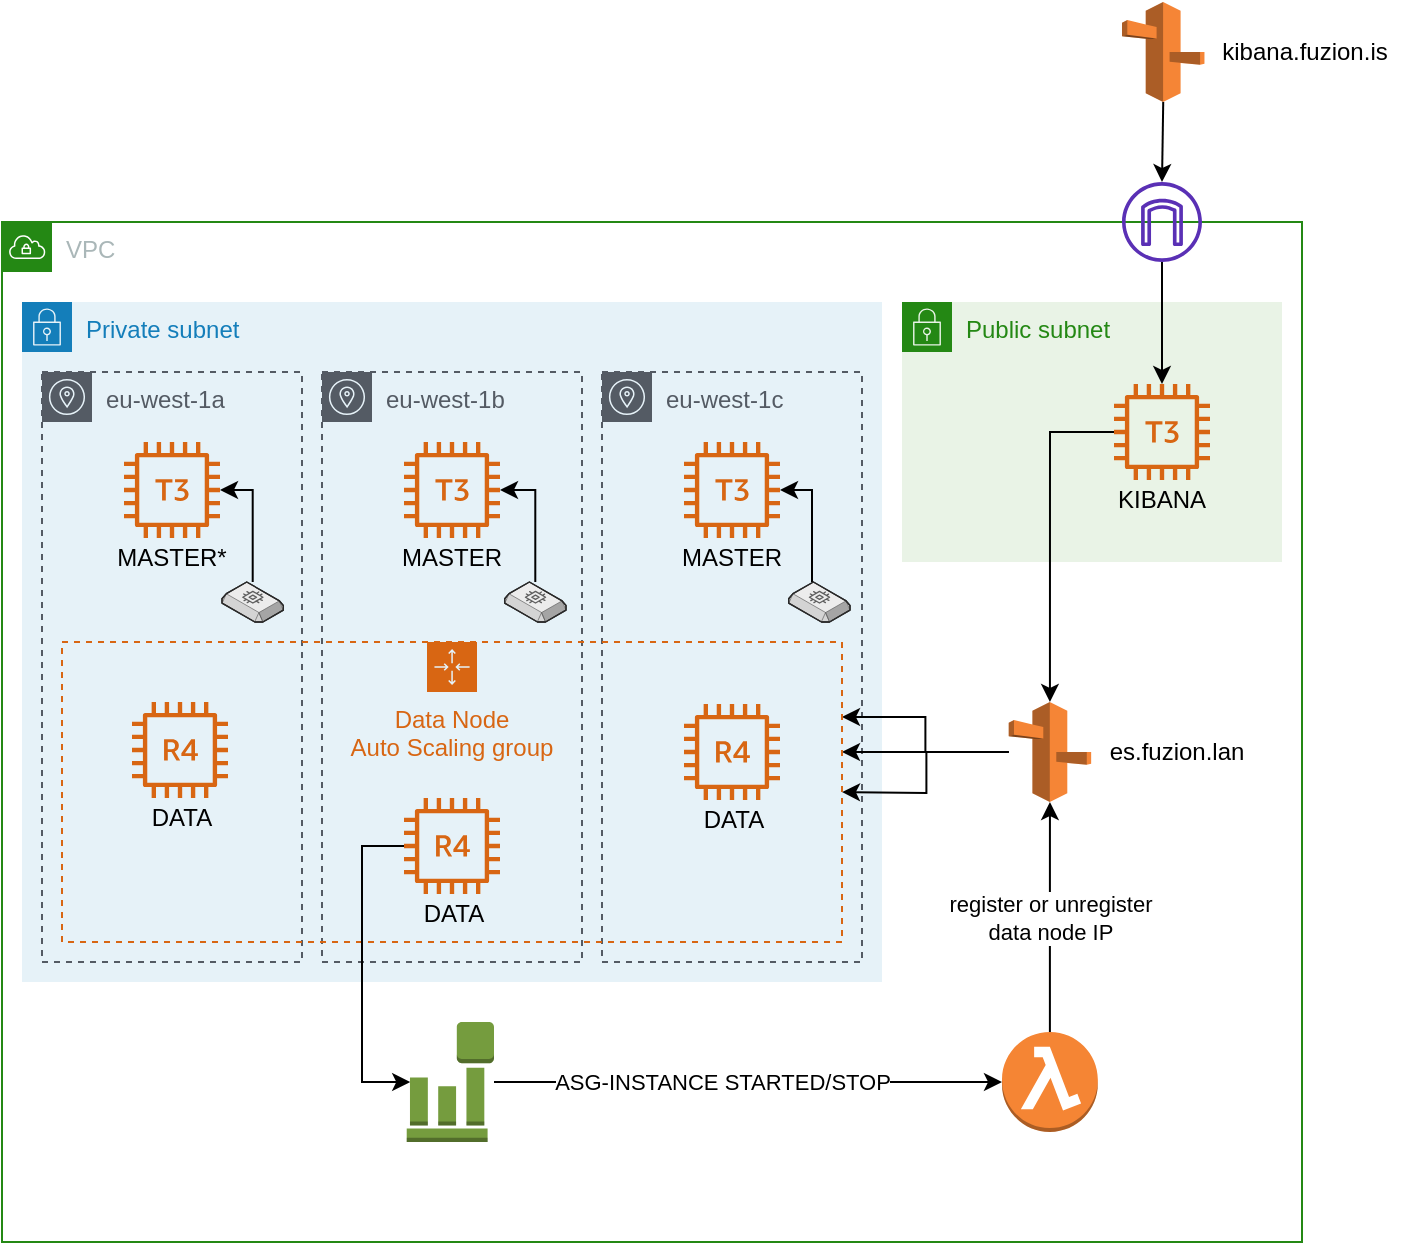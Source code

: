 <mxfile version="14.1.1" type="device"><diagram id="TO2odXtuGD69mqCRSaUe" name="Page-1"><mxGraphModel dx="1412" dy="792" grid="1" gridSize="10" guides="1" tooltips="1" connect="1" arrows="1" fold="1" page="1" pageScale="1" pageWidth="850" pageHeight="1100" math="0" shadow="0"><root><mxCell id="0"/><mxCell id="1" parent="0"/><mxCell id="qRUSB68Ip4GXI3maxAUa-1" value="VPC" style="points=[[0,0],[0.25,0],[0.5,0],[0.75,0],[1,0],[1,0.25],[1,0.5],[1,0.75],[1,1],[0.75,1],[0.5,1],[0.25,1],[0,1],[0,0.75],[0,0.5],[0,0.25]];outlineConnect=0;gradientColor=none;html=1;whiteSpace=wrap;fontSize=12;fontStyle=0;shape=mxgraph.aws4.group;grIcon=mxgraph.aws4.group_vpc;strokeColor=#248814;fillColor=none;verticalAlign=top;align=left;spacingLeft=30;fontColor=#AAB7B8;dashed=0;" vertex="1" parent="1"><mxGeometry x="40" y="120" width="650" height="510" as="geometry"/></mxCell><mxCell id="qRUSB68Ip4GXI3maxAUa-2" value="" style="outlineConnect=0;fontColor=#232F3E;gradientColor=none;fillColor=#5A30B5;strokeColor=none;dashed=0;verticalLabelPosition=bottom;verticalAlign=top;align=center;html=1;fontSize=12;fontStyle=0;aspect=fixed;pointerEvents=1;shape=mxgraph.aws4.internet_gateway;" vertex="1" parent="1"><mxGeometry x="600" y="100" width="40" height="40" as="geometry"/></mxCell><mxCell id="qRUSB68Ip4GXI3maxAUa-13" style="edgeStyle=orthogonalEdgeStyle;rounded=0;orthogonalLoop=1;jettySize=auto;html=1;exitX=0.5;exitY=1;exitDx=0;exitDy=0;exitPerimeter=0;" edge="1" parent="1" source="qRUSB68Ip4GXI3maxAUa-5" target="qRUSB68Ip4GXI3maxAUa-2"><mxGeometry relative="1" as="geometry"><Array as="points"><mxPoint x="620" y="60"/><mxPoint x="620" y="60"/></Array></mxGeometry></mxCell><mxCell id="qRUSB68Ip4GXI3maxAUa-5" value="" style="outlineConnect=0;dashed=0;verticalLabelPosition=bottom;verticalAlign=top;align=center;html=1;shape=mxgraph.aws3.route_53;fillColor=#F58536;gradientColor=none;" vertex="1" parent="1"><mxGeometry x="600" y="10" width="41.23" height="50" as="geometry"/></mxCell><mxCell id="qRUSB68Ip4GXI3maxAUa-8" value="&lt;div&gt;kibana.fuzion.is&lt;/div&gt;" style="text;html=1;align=center;verticalAlign=middle;resizable=0;points=[];autosize=1;" vertex="1" parent="1"><mxGeometry x="641.23" y="25" width="100" height="20" as="geometry"/></mxCell><mxCell id="qRUSB68Ip4GXI3maxAUa-9" value="Public subnet" style="points=[[0,0],[0.25,0],[0.5,0],[0.75,0],[1,0],[1,0.25],[1,0.5],[1,0.75],[1,1],[0.75,1],[0.5,1],[0.25,1],[0,1],[0,0.75],[0,0.5],[0,0.25]];outlineConnect=0;gradientColor=none;html=1;whiteSpace=wrap;fontSize=12;fontStyle=0;shape=mxgraph.aws4.group;grIcon=mxgraph.aws4.group_security_group;grStroke=0;strokeColor=#248814;fillColor=#E9F3E6;verticalAlign=top;align=left;spacingLeft=30;fontColor=#248814;dashed=0;" vertex="1" parent="1"><mxGeometry x="490" y="160" width="190" height="130" as="geometry"/></mxCell><mxCell id="qRUSB68Ip4GXI3maxAUa-10" value="Private subnet" style="points=[[0,0],[0.25,0],[0.5,0],[0.75,0],[1,0],[1,0.25],[1,0.5],[1,0.75],[1,1],[0.75,1],[0.5,1],[0.25,1],[0,1],[0,0.75],[0,0.5],[0,0.25]];outlineConnect=0;gradientColor=none;html=1;whiteSpace=wrap;fontSize=12;fontStyle=0;shape=mxgraph.aws4.group;grIcon=mxgraph.aws4.group_security_group;grStroke=0;strokeColor=#147EBA;fillColor=#E6F2F8;verticalAlign=top;align=left;spacingLeft=30;fontColor=#147EBA;dashed=0;" vertex="1" parent="1"><mxGeometry x="50" y="160" width="430" height="340" as="geometry"/></mxCell><mxCell id="qRUSB68Ip4GXI3maxAUa-43" style="edgeStyle=orthogonalEdgeStyle;rounded=0;orthogonalLoop=1;jettySize=auto;html=1;entryX=0.5;entryY=0;entryDx=0;entryDy=0;entryPerimeter=0;" edge="1" parent="1" source="qRUSB68Ip4GXI3maxAUa-6" target="qRUSB68Ip4GXI3maxAUa-25"><mxGeometry relative="1" as="geometry"/></mxCell><mxCell id="qRUSB68Ip4GXI3maxAUa-6" value="" style="outlineConnect=0;fontColor=#232F3E;gradientColor=none;fillColor=#D86613;strokeColor=none;dashed=0;verticalLabelPosition=bottom;verticalAlign=top;align=center;html=1;fontSize=12;fontStyle=0;aspect=fixed;pointerEvents=1;shape=mxgraph.aws4.t3_instance;" vertex="1" parent="1"><mxGeometry x="596" y="201" width="48" height="48" as="geometry"/></mxCell><mxCell id="qRUSB68Ip4GXI3maxAUa-11" value="KIBANA" style="text;html=1;strokeColor=none;fillColor=none;align=center;verticalAlign=middle;whiteSpace=wrap;rounded=0;" vertex="1" parent="1"><mxGeometry x="600" y="249" width="40" height="20" as="geometry"/></mxCell><mxCell id="qRUSB68Ip4GXI3maxAUa-14" style="edgeStyle=orthogonalEdgeStyle;rounded=0;orthogonalLoop=1;jettySize=auto;html=1;" edge="1" parent="1" source="qRUSB68Ip4GXI3maxAUa-2" target="qRUSB68Ip4GXI3maxAUa-6"><mxGeometry relative="1" as="geometry"/></mxCell><mxCell id="qRUSB68Ip4GXI3maxAUa-4" value="eu-west-1a" style="outlineConnect=0;gradientColor=none;html=1;whiteSpace=wrap;fontSize=12;fontStyle=0;shape=mxgraph.aws4.group;grIcon=mxgraph.aws4.group_availability_zone;strokeColor=#545B64;fillColor=none;verticalAlign=top;align=left;spacingLeft=30;fontColor=#545B64;dashed=1;" vertex="1" parent="1"><mxGeometry x="60" y="195" width="130" height="295" as="geometry"/></mxCell><mxCell id="qRUSB68Ip4GXI3maxAUa-17" value="" style="outlineConnect=0;fontColor=#232F3E;gradientColor=none;fillColor=#D86613;strokeColor=none;dashed=0;verticalLabelPosition=bottom;verticalAlign=top;align=center;html=1;fontSize=12;fontStyle=0;aspect=fixed;pointerEvents=1;shape=mxgraph.aws4.t3_instance;" vertex="1" parent="1"><mxGeometry x="101" y="230" width="48" height="48" as="geometry"/></mxCell><mxCell id="qRUSB68Ip4GXI3maxAUa-18" value="MASTER*" style="text;html=1;strokeColor=none;fillColor=none;align=center;verticalAlign=middle;whiteSpace=wrap;rounded=0;" vertex="1" parent="1"><mxGeometry x="105" y="278" width="40" height="20" as="geometry"/></mxCell><mxCell id="qRUSB68Ip4GXI3maxAUa-19" value="eu-west-1b" style="outlineConnect=0;gradientColor=none;html=1;whiteSpace=wrap;fontSize=12;fontStyle=0;shape=mxgraph.aws4.group;grIcon=mxgraph.aws4.group_availability_zone;strokeColor=#545B64;fillColor=none;verticalAlign=top;align=left;spacingLeft=30;fontColor=#545B64;dashed=1;" vertex="1" parent="1"><mxGeometry x="200" y="195" width="130" height="295" as="geometry"/></mxCell><mxCell id="qRUSB68Ip4GXI3maxAUa-20" value="" style="outlineConnect=0;fontColor=#232F3E;gradientColor=none;fillColor=#D86613;strokeColor=none;dashed=0;verticalLabelPosition=bottom;verticalAlign=top;align=center;html=1;fontSize=12;fontStyle=0;aspect=fixed;pointerEvents=1;shape=mxgraph.aws4.t3_instance;" vertex="1" parent="1"><mxGeometry x="241" y="230" width="48" height="48" as="geometry"/></mxCell><mxCell id="qRUSB68Ip4GXI3maxAUa-21" value="MASTER" style="text;html=1;strokeColor=none;fillColor=none;align=center;verticalAlign=middle;whiteSpace=wrap;rounded=0;" vertex="1" parent="1"><mxGeometry x="245" y="278" width="40" height="20" as="geometry"/></mxCell><mxCell id="qRUSB68Ip4GXI3maxAUa-22" value="eu-west-1c" style="outlineConnect=0;gradientColor=none;html=1;whiteSpace=wrap;fontSize=12;fontStyle=0;shape=mxgraph.aws4.group;grIcon=mxgraph.aws4.group_availability_zone;strokeColor=#545B64;fillColor=none;verticalAlign=top;align=left;spacingLeft=30;fontColor=#545B64;dashed=1;" vertex="1" parent="1"><mxGeometry x="340" y="195" width="130" height="295" as="geometry"/></mxCell><mxCell id="qRUSB68Ip4GXI3maxAUa-23" value="" style="outlineConnect=0;fontColor=#232F3E;gradientColor=none;fillColor=#D86613;strokeColor=none;dashed=0;verticalLabelPosition=bottom;verticalAlign=top;align=center;html=1;fontSize=12;fontStyle=0;aspect=fixed;pointerEvents=1;shape=mxgraph.aws4.t3_instance;" vertex="1" parent="1"><mxGeometry x="381" y="230" width="48" height="48" as="geometry"/></mxCell><mxCell id="qRUSB68Ip4GXI3maxAUa-24" value="&lt;div&gt;MASTER&lt;/div&gt;" style="text;html=1;strokeColor=none;fillColor=none;align=center;verticalAlign=middle;whiteSpace=wrap;rounded=0;" vertex="1" parent="1"><mxGeometry x="385" y="278" width="40" height="20" as="geometry"/></mxCell><mxCell id="qRUSB68Ip4GXI3maxAUa-44" style="edgeStyle=orthogonalEdgeStyle;rounded=0;orthogonalLoop=1;jettySize=auto;html=1;" edge="1" parent="1" source="qRUSB68Ip4GXI3maxAUa-25" target="qRUSB68Ip4GXI3maxAUa-30"><mxGeometry relative="1" as="geometry"><Array as="points"><mxPoint x="490" y="385"/><mxPoint x="490" y="385"/></Array></mxGeometry></mxCell><mxCell id="qRUSB68Ip4GXI3maxAUa-46" style="edgeStyle=orthogonalEdgeStyle;rounded=0;orthogonalLoop=1;jettySize=auto;html=1;" edge="1" parent="1" source="qRUSB68Ip4GXI3maxAUa-25"><mxGeometry relative="1" as="geometry"><mxPoint x="460" y="405" as="targetPoint"/></mxGeometry></mxCell><mxCell id="qRUSB68Ip4GXI3maxAUa-47" style="edgeStyle=orthogonalEdgeStyle;rounded=0;orthogonalLoop=1;jettySize=auto;html=1;entryX=1;entryY=0.25;entryDx=0;entryDy=0;" edge="1" parent="1" source="qRUSB68Ip4GXI3maxAUa-25" target="qRUSB68Ip4GXI3maxAUa-30"><mxGeometry relative="1" as="geometry"/></mxCell><mxCell id="qRUSB68Ip4GXI3maxAUa-25" value="" style="outlineConnect=0;dashed=0;verticalLabelPosition=bottom;verticalAlign=top;align=center;html=1;shape=mxgraph.aws3.route_53;fillColor=#F58536;gradientColor=none;" vertex="1" parent="1"><mxGeometry x="543.35" y="360" width="41.23" height="50" as="geometry"/></mxCell><mxCell id="qRUSB68Ip4GXI3maxAUa-26" value="&lt;div&gt;es.fuzion.lan&lt;/div&gt;" style="text;html=1;align=center;verticalAlign=middle;resizable=0;points=[];autosize=1;" vertex="1" parent="1"><mxGeometry x="587.35" y="375" width="80" height="20" as="geometry"/></mxCell><mxCell id="qRUSB68Ip4GXI3maxAUa-30" value="&lt;div&gt;Data Node&lt;/div&gt;&lt;div&gt;Auto Scaling group&lt;/div&gt;" style="points=[[0,0],[0.25,0],[0.5,0],[0.75,0],[1,0],[1,0.25],[1,0.5],[1,0.75],[1,1],[0.75,1],[0.5,1],[0.25,1],[0,1],[0,0.75],[0,0.5],[0,0.25]];outlineConnect=0;gradientColor=none;html=1;whiteSpace=wrap;fontSize=12;fontStyle=0;shape=mxgraph.aws4.groupCenter;grIcon=mxgraph.aws4.group_auto_scaling_group;grStroke=1;strokeColor=#D86613;fillColor=none;verticalAlign=top;align=center;fontColor=#D86613;dashed=1;spacingTop=25;" vertex="1" parent="1"><mxGeometry x="70" y="330" width="390" height="150" as="geometry"/></mxCell><mxCell id="qRUSB68Ip4GXI3maxAUa-7" value="" style="outlineConnect=0;fontColor=#232F3E;gradientColor=none;fillColor=#D86613;strokeColor=none;dashed=0;verticalLabelPosition=bottom;verticalAlign=top;align=center;html=1;fontSize=12;fontStyle=0;aspect=fixed;pointerEvents=1;shape=mxgraph.aws4.r4_instance;" vertex="1" parent="1"><mxGeometry x="105" y="360" width="48" height="48" as="geometry"/></mxCell><mxCell id="qRUSB68Ip4GXI3maxAUa-31" value="DATA" style="text;html=1;strokeColor=none;fillColor=none;align=center;verticalAlign=middle;whiteSpace=wrap;rounded=0;" vertex="1" parent="1"><mxGeometry x="110" y="408" width="40" height="20" as="geometry"/></mxCell><mxCell id="qRUSB68Ip4GXI3maxAUa-40" style="edgeStyle=orthogonalEdgeStyle;rounded=0;orthogonalLoop=1;jettySize=auto;html=1;entryX=0.04;entryY=0.5;entryDx=0;entryDy=0;entryPerimeter=0;" edge="1" parent="1" source="qRUSB68Ip4GXI3maxAUa-32" target="qRUSB68Ip4GXI3maxAUa-37"><mxGeometry relative="1" as="geometry"><Array as="points"><mxPoint x="220" y="432"/><mxPoint x="220" y="550"/></Array></mxGeometry></mxCell><mxCell id="qRUSB68Ip4GXI3maxAUa-32" value="" style="outlineConnect=0;fontColor=#232F3E;gradientColor=none;fillColor=#D86613;strokeColor=none;dashed=0;verticalLabelPosition=bottom;verticalAlign=top;align=center;html=1;fontSize=12;fontStyle=0;aspect=fixed;pointerEvents=1;shape=mxgraph.aws4.r4_instance;" vertex="1" parent="1"><mxGeometry x="241" y="408" width="48" height="48" as="geometry"/></mxCell><mxCell id="qRUSB68Ip4GXI3maxAUa-33" value="DATA" style="text;html=1;strokeColor=none;fillColor=none;align=center;verticalAlign=middle;whiteSpace=wrap;rounded=0;" vertex="1" parent="1"><mxGeometry x="246" y="456" width="40" height="20" as="geometry"/></mxCell><mxCell id="qRUSB68Ip4GXI3maxAUa-34" value="" style="outlineConnect=0;fontColor=#232F3E;gradientColor=none;fillColor=#D86613;strokeColor=none;dashed=0;verticalLabelPosition=bottom;verticalAlign=top;align=center;html=1;fontSize=12;fontStyle=0;aspect=fixed;pointerEvents=1;shape=mxgraph.aws4.r4_instance;" vertex="1" parent="1"><mxGeometry x="381" y="361" width="48" height="48" as="geometry"/></mxCell><mxCell id="qRUSB68Ip4GXI3maxAUa-35" value="DATA" style="text;html=1;strokeColor=none;fillColor=none;align=center;verticalAlign=middle;whiteSpace=wrap;rounded=0;" vertex="1" parent="1"><mxGeometry x="386" y="409" width="40" height="20" as="geometry"/></mxCell><mxCell id="qRUSB68Ip4GXI3maxAUa-42" value="&lt;div&gt;register or unregister &lt;br&gt;&lt;/div&gt;&lt;div&gt;data node IP&lt;/div&gt;" style="edgeStyle=orthogonalEdgeStyle;rounded=0;orthogonalLoop=1;jettySize=auto;html=1;entryX=0.5;entryY=1;entryDx=0;entryDy=0;entryPerimeter=0;" edge="1" parent="1" source="qRUSB68Ip4GXI3maxAUa-36" target="qRUSB68Ip4GXI3maxAUa-25"><mxGeometry relative="1" as="geometry"/></mxCell><mxCell id="qRUSB68Ip4GXI3maxAUa-36" value="" style="outlineConnect=0;dashed=0;verticalLabelPosition=bottom;verticalAlign=top;align=center;html=1;shape=mxgraph.aws3.lambda_function;fillColor=#F58534;gradientColor=none;" vertex="1" parent="1"><mxGeometry x="540" y="525" width="47.92" height="50" as="geometry"/></mxCell><mxCell id="qRUSB68Ip4GXI3maxAUa-39" style="edgeStyle=orthogonalEdgeStyle;rounded=0;orthogonalLoop=1;jettySize=auto;html=1;" edge="1" parent="1" source="qRUSB68Ip4GXI3maxAUa-37" target="qRUSB68Ip4GXI3maxAUa-36"><mxGeometry relative="1" as="geometry"/></mxCell><mxCell id="qRUSB68Ip4GXI3maxAUa-41" value="ASG-INSTANCE STARTED/STOP" style="edgeLabel;html=1;align=center;verticalAlign=middle;resizable=0;points=[];" vertex="1" connectable="0" parent="qRUSB68Ip4GXI3maxAUa-39"><mxGeometry x="0.147" y="-1" relative="1" as="geometry"><mxPoint x="-32" y="-1" as="offset"/></mxGeometry></mxCell><mxCell id="qRUSB68Ip4GXI3maxAUa-37" value="" style="outlineConnect=0;dashed=0;verticalLabelPosition=bottom;verticalAlign=top;align=center;html=1;shape=mxgraph.aws3.event_event_based;fillColor=#759C3E;gradientColor=none;" vertex="1" parent="1"><mxGeometry x="242.36" y="520" width="43.64" height="60" as="geometry"/></mxCell><mxCell id="qRUSB68Ip4GXI3maxAUa-49" style="edgeStyle=orthogonalEdgeStyle;rounded=0;orthogonalLoop=1;jettySize=auto;html=1;" edge="1" parent="1" source="qRUSB68Ip4GXI3maxAUa-48" target="qRUSB68Ip4GXI3maxAUa-17"><mxGeometry relative="1" as="geometry"><Array as="points"><mxPoint x="165" y="254"/></Array></mxGeometry></mxCell><mxCell id="qRUSB68Ip4GXI3maxAUa-48" value="" style="verticalLabelPosition=bottom;html=1;verticalAlign=top;strokeWidth=1;align=center;outlineConnect=0;dashed=0;outlineConnect=0;shape=mxgraph.aws3d.ebs2;fillColor=#ECECEC;strokeColor=#5E5E5E;aspect=fixed;" vertex="1" parent="1"><mxGeometry x="150" y="300" width="30.67" height="20" as="geometry"/></mxCell><mxCell id="qRUSB68Ip4GXI3maxAUa-51" style="edgeStyle=orthogonalEdgeStyle;rounded=0;orthogonalLoop=1;jettySize=auto;html=1;" edge="1" parent="1" source="qRUSB68Ip4GXI3maxAUa-50" target="qRUSB68Ip4GXI3maxAUa-20"><mxGeometry relative="1" as="geometry"><Array as="points"><mxPoint x="307" y="254"/></Array></mxGeometry></mxCell><mxCell id="qRUSB68Ip4GXI3maxAUa-50" value="" style="verticalLabelPosition=bottom;html=1;verticalAlign=top;strokeWidth=1;align=center;outlineConnect=0;dashed=0;outlineConnect=0;shape=mxgraph.aws3d.ebs2;fillColor=#ECECEC;strokeColor=#5E5E5E;aspect=fixed;" vertex="1" parent="1"><mxGeometry x="291.33" y="300" width="30.67" height="20" as="geometry"/></mxCell><mxCell id="qRUSB68Ip4GXI3maxAUa-53" style="edgeStyle=orthogonalEdgeStyle;rounded=0;orthogonalLoop=1;jettySize=auto;html=1;" edge="1" parent="1" source="qRUSB68Ip4GXI3maxAUa-52" target="qRUSB68Ip4GXI3maxAUa-23"><mxGeometry relative="1" as="geometry"><Array as="points"><mxPoint x="445" y="254"/></Array></mxGeometry></mxCell><mxCell id="qRUSB68Ip4GXI3maxAUa-52" value="" style="verticalLabelPosition=bottom;html=1;verticalAlign=top;strokeWidth=1;align=center;outlineConnect=0;dashed=0;outlineConnect=0;shape=mxgraph.aws3d.ebs2;fillColor=#ECECEC;strokeColor=#5E5E5E;aspect=fixed;" vertex="1" parent="1"><mxGeometry x="433.33" y="300" width="30.67" height="20" as="geometry"/></mxCell></root></mxGraphModel></diagram></mxfile>